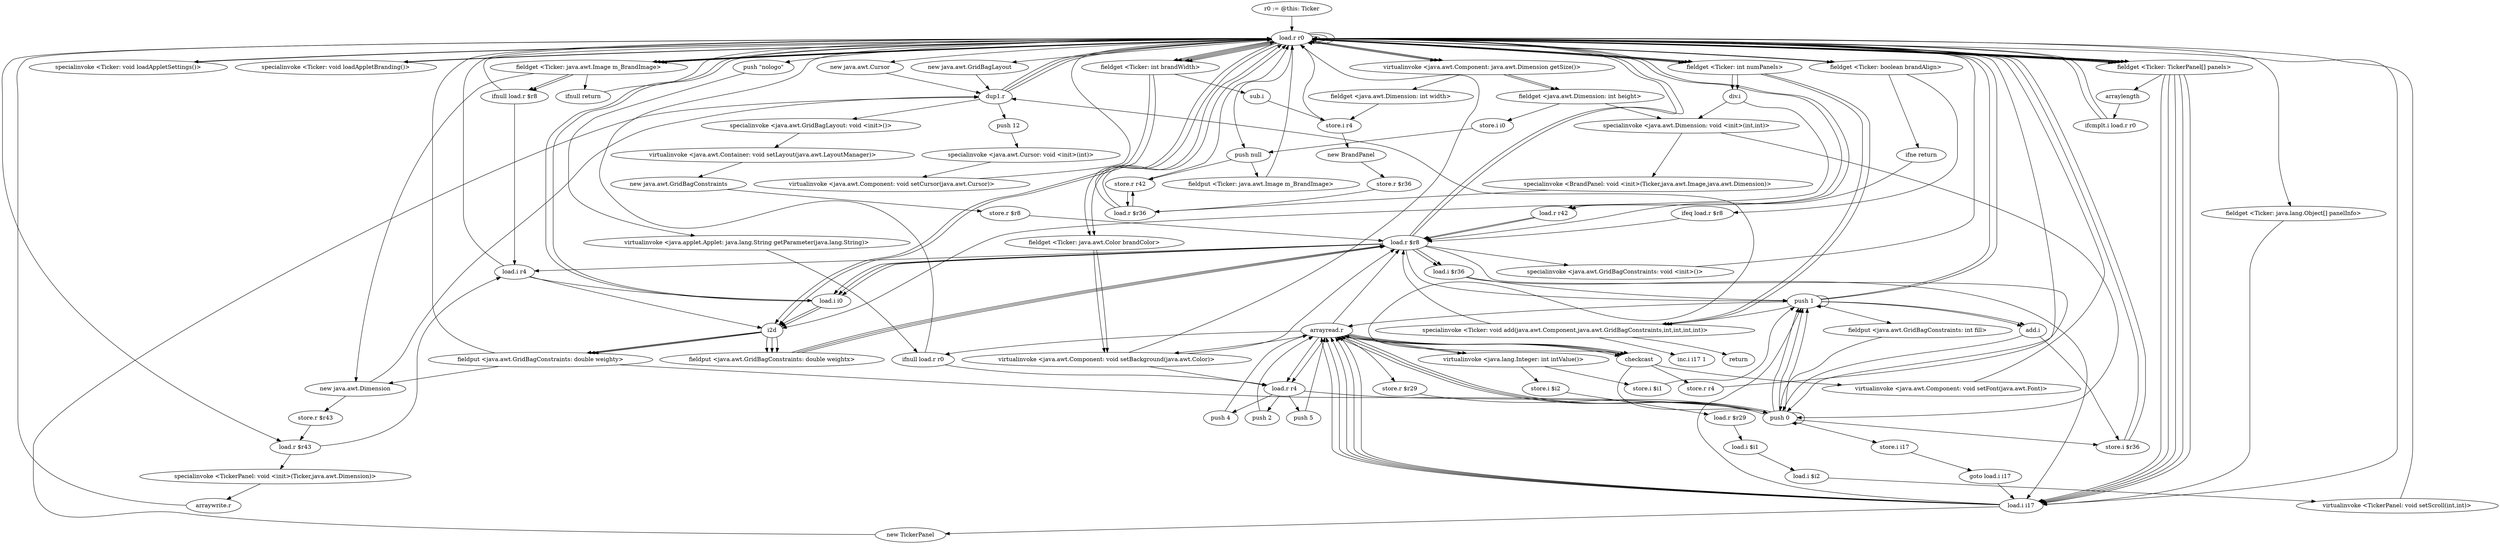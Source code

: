digraph "" {
    "r0 := @this: Ticker"
    "load.r r0"
    "r0 := @this: Ticker"->"load.r r0";
    "new java.awt.Cursor"
    "load.r r0"->"new java.awt.Cursor";
    "dup1.r"
    "new java.awt.Cursor"->"dup1.r";
    "push 12"
    "dup1.r"->"push 12";
    "specialinvoke <java.awt.Cursor: void <init>(int)>"
    "push 12"->"specialinvoke <java.awt.Cursor: void <init>(int)>";
    "virtualinvoke <java.awt.Component: void setCursor(java.awt.Cursor)>"
    "specialinvoke <java.awt.Cursor: void <init>(int)>"->"virtualinvoke <java.awt.Component: void setCursor(java.awt.Cursor)>";
    "virtualinvoke <java.awt.Component: void setCursor(java.awt.Cursor)>"->"load.r r0";
    "new java.awt.GridBagLayout"
    "load.r r0"->"new java.awt.GridBagLayout";
    "new java.awt.GridBagLayout"->"dup1.r";
    "specialinvoke <java.awt.GridBagLayout: void <init>()>"
    "dup1.r"->"specialinvoke <java.awt.GridBagLayout: void <init>()>";
    "virtualinvoke <java.awt.Container: void setLayout(java.awt.LayoutManager)>"
    "specialinvoke <java.awt.GridBagLayout: void <init>()>"->"virtualinvoke <java.awt.Container: void setLayout(java.awt.LayoutManager)>";
    "new java.awt.GridBagConstraints"
    "virtualinvoke <java.awt.Container: void setLayout(java.awt.LayoutManager)>"->"new java.awt.GridBagConstraints";
    "store.r $r8"
    "new java.awt.GridBagConstraints"->"store.r $r8";
    "load.r $r8"
    "store.r $r8"->"load.r $r8";
    "specialinvoke <java.awt.GridBagConstraints: void <init>()>"
    "load.r $r8"->"specialinvoke <java.awt.GridBagConstraints: void <init>()>";
    "specialinvoke <java.awt.GridBagConstraints: void <init>()>"->"load.r r0";
    "specialinvoke <Ticker: void loadAppletSettings()>"
    "load.r r0"->"specialinvoke <Ticker: void loadAppletSettings()>";
    "specialinvoke <Ticker: void loadAppletSettings()>"->"load.r r0";
    "specialinvoke <Ticker: void loadAppletBranding()>"
    "load.r r0"->"specialinvoke <Ticker: void loadAppletBranding()>";
    "specialinvoke <Ticker: void loadAppletBranding()>"->"load.r r0";
    "push \"nologo\""
    "load.r r0"->"push \"nologo\"";
    "virtualinvoke <java.applet.Applet: java.lang.String getParameter(java.lang.String)>"
    "push \"nologo\""->"virtualinvoke <java.applet.Applet: java.lang.String getParameter(java.lang.String)>";
    "ifnull load.r r0"
    "virtualinvoke <java.applet.Applet: java.lang.String getParameter(java.lang.String)>"->"ifnull load.r r0";
    "ifnull load.r r0"->"load.r r0";
    "push null"
    "load.r r0"->"push null";
    "fieldput <Ticker: java.awt.Image m_BrandImage>"
    "push null"->"fieldput <Ticker: java.awt.Image m_BrandImage>";
    "fieldput <Ticker: java.awt.Image m_BrandImage>"->"load.r r0";
    "virtualinvoke <java.awt.Component: java.awt.Dimension getSize()>"
    "load.r r0"->"virtualinvoke <java.awt.Component: java.awt.Dimension getSize()>";
    "fieldget <java.awt.Dimension: int width>"
    "virtualinvoke <java.awt.Component: java.awt.Dimension getSize()>"->"fieldget <java.awt.Dimension: int width>";
    "store.i r4"
    "fieldget <java.awt.Dimension: int width>"->"store.i r4";
    "store.i r4"->"load.r r0";
    "load.r r0"->"virtualinvoke <java.awt.Component: java.awt.Dimension getSize()>";
    "fieldget <java.awt.Dimension: int height>"
    "virtualinvoke <java.awt.Component: java.awt.Dimension getSize()>"->"fieldget <java.awt.Dimension: int height>";
    "store.i i0"
    "fieldget <java.awt.Dimension: int height>"->"store.i i0";
    "store.i i0"->"push null";
    "store.r r42"
    "push null"->"store.r r42";
    "store.r r42"->"load.r r0";
    "fieldget <Ticker: java.awt.Image m_BrandImage>"
    "load.r r0"->"fieldget <Ticker: java.awt.Image m_BrandImage>";
    "ifnull load.r $r8"
    "fieldget <Ticker: java.awt.Image m_BrandImage>"->"ifnull load.r $r8";
    "load.i r4"
    "ifnull load.r $r8"->"load.i r4";
    "load.i r4"->"load.r r0";
    "fieldget <Ticker: int brandWidth>"
    "load.r r0"->"fieldget <Ticker: int brandWidth>";
    "sub.i"
    "fieldget <Ticker: int brandWidth>"->"sub.i";
    "sub.i"->"store.i r4";
    "new BrandPanel"
    "store.i r4"->"new BrandPanel";
    "store.r $r36"
    "new BrandPanel"->"store.r $r36";
    "load.r $r36"
    "store.r $r36"->"load.r $r36";
    "load.r $r36"->"load.r r0";
    "load.r r0"->"load.r r0";
    "load.r r0"->"fieldget <Ticker: java.awt.Image m_BrandImage>";
    "new java.awt.Dimension"
    "fieldget <Ticker: java.awt.Image m_BrandImage>"->"new java.awt.Dimension";
    "new java.awt.Dimension"->"dup1.r";
    "dup1.r"->"load.r r0";
    "load.r r0"->"fieldget <Ticker: int brandWidth>";
    "fieldget <Ticker: int brandWidth>"->"load.r r0";
    "load.r r0"->"virtualinvoke <java.awt.Component: java.awt.Dimension getSize()>";
    "virtualinvoke <java.awt.Component: java.awt.Dimension getSize()>"->"fieldget <java.awt.Dimension: int height>";
    "specialinvoke <java.awt.Dimension: void <init>(int,int)>"
    "fieldget <java.awt.Dimension: int height>"->"specialinvoke <java.awt.Dimension: void <init>(int,int)>";
    "specialinvoke <BrandPanel: void <init>(Ticker,java.awt.Image,java.awt.Dimension)>"
    "specialinvoke <java.awt.Dimension: void <init>(int,int)>"->"specialinvoke <BrandPanel: void <init>(Ticker,java.awt.Image,java.awt.Dimension)>";
    "specialinvoke <BrandPanel: void <init>(Ticker,java.awt.Image,java.awt.Dimension)>"->"load.r $r36";
    "load.r $r36"->"store.r r42";
    "store.r r42"->"load.r $r36";
    "load.r $r36"->"load.r r0";
    "fieldget <Ticker: java.awt.Color brandColor>"
    "load.r r0"->"fieldget <Ticker: java.awt.Color brandColor>";
    "virtualinvoke <java.awt.Component: void setBackground(java.awt.Color)>"
    "fieldget <Ticker: java.awt.Color brandColor>"->"virtualinvoke <java.awt.Component: void setBackground(java.awt.Color)>";
    "virtualinvoke <java.awt.Component: void setBackground(java.awt.Color)>"->"load.r r0";
    "load.r r0"->"load.r r0";
    "load.r r0"->"fieldget <Ticker: java.awt.Color brandColor>";
    "fieldget <Ticker: java.awt.Color brandColor>"->"virtualinvoke <java.awt.Component: void setBackground(java.awt.Color)>";
    "virtualinvoke <java.awt.Component: void setBackground(java.awt.Color)>"->"load.r $r8";
    "push 1"
    "load.r $r8"->"push 1";
    "fieldput <java.awt.GridBagConstraints: int fill>"
    "push 1"->"fieldput <java.awt.GridBagConstraints: int fill>";
    "push 0"
    "fieldput <java.awt.GridBagConstraints: int fill>"->"push 0";
    "store.i $r36"
    "push 0"->"store.i $r36";
    "store.i $r36"->"load.r r0";
    "load.r r0"->"fieldget <Ticker: java.awt.Image m_BrandImage>";
    "fieldget <Ticker: java.awt.Image m_BrandImage>"->"ifnull load.r $r8";
    "ifnull load.r $r8"->"load.r r0";
    "fieldget <Ticker: boolean brandAlign>"
    "load.r r0"->"fieldget <Ticker: boolean brandAlign>";
    "ifeq load.r $r8"
    "fieldget <Ticker: boolean brandAlign>"->"ifeq load.r $r8";
    "ifeq load.r $r8"->"load.r $r8";
    "load.r $r8"->"load.r r0";
    "load.r r0"->"fieldget <Ticker: int brandWidth>";
    "i2d"
    "fieldget <Ticker: int brandWidth>"->"i2d";
    "fieldput <java.awt.GridBagConstraints: double weightx>"
    "i2d"->"fieldput <java.awt.GridBagConstraints: double weightx>";
    "fieldput <java.awt.GridBagConstraints: double weightx>"->"load.r $r8";
    "load.i i0"
    "load.r $r8"->"load.i i0";
    "load.i i0"->"i2d";
    "fieldput <java.awt.GridBagConstraints: double weighty>"
    "i2d"->"fieldput <java.awt.GridBagConstraints: double weighty>";
    "fieldput <java.awt.GridBagConstraints: double weighty>"->"push 0";
    "push 0"->"push 1";
    "add.i"
    "push 1"->"add.i";
    "add.i"->"store.i $r36";
    "store.i $r36"->"load.r r0";
    "load.r r42"
    "load.r r0"->"load.r r42";
    "load.r r42"->"load.r $r8";
    "load.r $r8"->"push 0";
    "push 0"->"push 0";
    "push 0"->"push 1";
    "push 1"->"load.r r0";
    "fieldget <Ticker: int numPanels>"
    "load.r r0"->"fieldget <Ticker: int numPanels>";
    "specialinvoke <Ticker: void add(java.awt.Component,java.awt.GridBagConstraints,int,int,int,int)>"
    "fieldget <Ticker: int numPanels>"->"specialinvoke <Ticker: void add(java.awt.Component,java.awt.GridBagConstraints,int,int,int,int)>";
    "specialinvoke <Ticker: void add(java.awt.Component,java.awt.GridBagConstraints,int,int,int,int)>"->"load.r $r8";
    "load.r $r8"->"load.i r4";
    "load.i r4"->"i2d";
    "i2d"->"fieldput <java.awt.GridBagConstraints: double weightx>";
    "fieldput <java.awt.GridBagConstraints: double weightx>"->"load.r $r8";
    "load.r $r8"->"load.i i0";
    "load.i i0"->"load.r r0";
    "load.r r0"->"fieldget <Ticker: int numPanels>";
    "div.i"
    "fieldget <Ticker: int numPanels>"->"div.i";
    "div.i"->"i2d";
    "i2d"->"fieldput <java.awt.GridBagConstraints: double weighty>";
    "fieldput <java.awt.GridBagConstraints: double weighty>"->"new java.awt.Dimension";
    "store.r $r43"
    "new java.awt.Dimension"->"store.r $r43";
    "load.r $r43"
    "store.r $r43"->"load.r $r43";
    "load.r $r43"->"load.i r4";
    "load.i r4"->"load.i i0";
    "load.i i0"->"load.r r0";
    "load.r r0"->"fieldget <Ticker: int numPanels>";
    "fieldget <Ticker: int numPanels>"->"div.i";
    "div.i"->"specialinvoke <java.awt.Dimension: void <init>(int,int)>";
    "specialinvoke <java.awt.Dimension: void <init>(int,int)>"->"push 0";
    "store.i i17"
    "push 0"->"store.i i17";
    "goto load.i i17"
    "store.i i17"->"goto load.i i17";
    "load.i i17"
    "goto load.i i17"->"load.i i17";
    "load.i i17"->"load.r r0";
    "fieldget <Ticker: TickerPanel[] panels>"
    "load.r r0"->"fieldget <Ticker: TickerPanel[] panels>";
    "arraylength"
    "fieldget <Ticker: TickerPanel[] panels>"->"arraylength";
    "ifcmplt.i load.r r0"
    "arraylength"->"ifcmplt.i load.r r0";
    "ifcmplt.i load.r r0"->"load.r r0";
    "load.r r0"->"fieldget <Ticker: java.awt.Image m_BrandImage>";
    "ifnull return"
    "fieldget <Ticker: java.awt.Image m_BrandImage>"->"ifnull return";
    "ifnull return"->"load.r r0";
    "load.r r0"->"fieldget <Ticker: boolean brandAlign>";
    "ifne return"
    "fieldget <Ticker: boolean brandAlign>"->"ifne return";
    "ifne return"->"load.r $r8";
    "load.r $r8"->"load.r r0";
    "load.r r0"->"fieldget <Ticker: int brandWidth>";
    "fieldget <Ticker: int brandWidth>"->"i2d";
    "i2d"->"fieldput <java.awt.GridBagConstraints: double weightx>";
    "fieldput <java.awt.GridBagConstraints: double weightx>"->"load.r $r8";
    "load.r $r8"->"load.i i0";
    "load.i i0"->"i2d";
    "i2d"->"fieldput <java.awt.GridBagConstraints: double weighty>";
    "fieldput <java.awt.GridBagConstraints: double weighty>"->"load.r r0";
    "load.r r0"->"load.r r42";
    "load.r r42"->"load.r $r8";
    "load.i $r36"
    "load.r $r8"->"load.i $r36";
    "load.i $r36"->"push 1";
    "push 1"->"add.i";
    "add.i"->"push 0";
    "push 0"->"push 1";
    "push 1"->"load.r r0";
    "load.r r0"->"fieldget <Ticker: int numPanels>";
    "fieldget <Ticker: int numPanels>"->"specialinvoke <Ticker: void add(java.awt.Component,java.awt.GridBagConstraints,int,int,int,int)>";
    "return"
    "specialinvoke <Ticker: void add(java.awt.Component,java.awt.GridBagConstraints,int,int,int,int)>"->"return";
    "ifcmplt.i load.r r0"->"load.r r0";
    "load.r r0"->"fieldget <Ticker: TickerPanel[] panels>";
    "fieldget <Ticker: TickerPanel[] panels>"->"load.i i17";
    "new TickerPanel"
    "load.i i17"->"new TickerPanel";
    "new TickerPanel"->"dup1.r";
    "dup1.r"->"load.r r0";
    "load.r r0"->"load.r $r43";
    "specialinvoke <TickerPanel: void <init>(Ticker,java.awt.Dimension)>"
    "load.r $r43"->"specialinvoke <TickerPanel: void <init>(Ticker,java.awt.Dimension)>";
    "arraywrite.r"
    "specialinvoke <TickerPanel: void <init>(Ticker,java.awt.Dimension)>"->"arraywrite.r";
    "arraywrite.r"->"load.r r0";
    "fieldget <Ticker: java.lang.Object[] panelInfo>"
    "load.r r0"->"fieldget <Ticker: java.lang.Object[] panelInfo>";
    "fieldget <Ticker: java.lang.Object[] panelInfo>"->"load.i i17";
    "arrayread.r"
    "load.i i17"->"arrayread.r";
    "checkcast"
    "arrayread.r"->"checkcast";
    "store.r r4"
    "checkcast"->"store.r r4";
    "store.r r4"->"load.r r0";
    "load.r r0"->"fieldget <Ticker: TickerPanel[] panels>";
    "fieldget <Ticker: TickerPanel[] panels>"->"load.i i17";
    "load.i i17"->"arrayread.r";
    "load.r r4"
    "arrayread.r"->"load.r r4";
    "push 4"
    "load.r r4"->"push 4";
    "push 4"->"arrayread.r";
    "arrayread.r"->"checkcast";
    "checkcast"->"push 0";
    "push 0"->"arrayread.r";
    "arrayread.r"->"virtualinvoke <java.awt.Component: void setBackground(java.awt.Color)>";
    "virtualinvoke <java.awt.Component: void setBackground(java.awt.Color)>"->"load.r r4";
    "load.r r4"->"push 0";
    "push 0"->"arrayread.r";
    "arrayread.r"->"ifnull load.r r0";
    "ifnull load.r r0"->"load.r r4";
    "push 2"
    "load.r r4"->"push 2";
    "push 2"->"arrayread.r";
    "arrayread.r"->"checkcast";
    "checkcast"->"dup1.r";
    "dup1.r"->"load.r r0";
    "load.r r0"->"fieldget <Ticker: TickerPanel[] panels>";
    "fieldget <Ticker: TickerPanel[] panels>"->"load.i i17";
    "load.i i17"->"arrayread.r";
    "store.r $r29"
    "arrayread.r"->"store.r $r29";
    "store.r $r29"->"push 0";
    "push 0"->"arrayread.r";
    "virtualinvoke <java.lang.Integer: int intValue()>"
    "arrayread.r"->"virtualinvoke <java.lang.Integer: int intValue()>";
    "store.i $i1"
    "virtualinvoke <java.lang.Integer: int intValue()>"->"store.i $i1";
    "store.i $i1"->"push 1";
    "push 1"->"arrayread.r";
    "arrayread.r"->"virtualinvoke <java.lang.Integer: int intValue()>";
    "store.i $i2"
    "virtualinvoke <java.lang.Integer: int intValue()>"->"store.i $i2";
    "load.r $r29"
    "store.i $i2"->"load.r $r29";
    "load.i $i1"
    "load.r $r29"->"load.i $i1";
    "load.i $i2"
    "load.i $i1"->"load.i $i2";
    "virtualinvoke <TickerPanel: void setScroll(int,int)>"
    "load.i $i2"->"virtualinvoke <TickerPanel: void setScroll(int,int)>";
    "virtualinvoke <TickerPanel: void setScroll(int,int)>"->"load.r r0";
    "load.r r0"->"fieldget <Ticker: TickerPanel[] panels>";
    "fieldget <Ticker: TickerPanel[] panels>"->"load.i i17";
    "load.i i17"->"arrayread.r";
    "arrayread.r"->"load.r r4";
    "push 5"
    "load.r r4"->"push 5";
    "push 5"->"arrayread.r";
    "arrayread.r"->"checkcast";
    "virtualinvoke <java.awt.Component: void setFont(java.awt.Font)>"
    "checkcast"->"virtualinvoke <java.awt.Component: void setFont(java.awt.Font)>";
    "virtualinvoke <java.awt.Component: void setFont(java.awt.Font)>"->"load.r r0";
    "load.r r0"->"load.r r0";
    "load.r r0"->"fieldget <Ticker: TickerPanel[] panels>";
    "fieldget <Ticker: TickerPanel[] panels>"->"load.i i17";
    "load.i i17"->"arrayread.r";
    "arrayread.r"->"load.r $r8";
    "load.r $r8"->"load.i $r36";
    "load.i $r36"->"load.i i17";
    "load.i i17"->"push 1";
    "push 1"->"push 1";
    "push 1"->"specialinvoke <Ticker: void add(java.awt.Component,java.awt.GridBagConstraints,int,int,int,int)>";
    "inc.i i17 1"
    "specialinvoke <Ticker: void add(java.awt.Component,java.awt.GridBagConstraints,int,int,int,int)>"->"inc.i i17 1";
}
